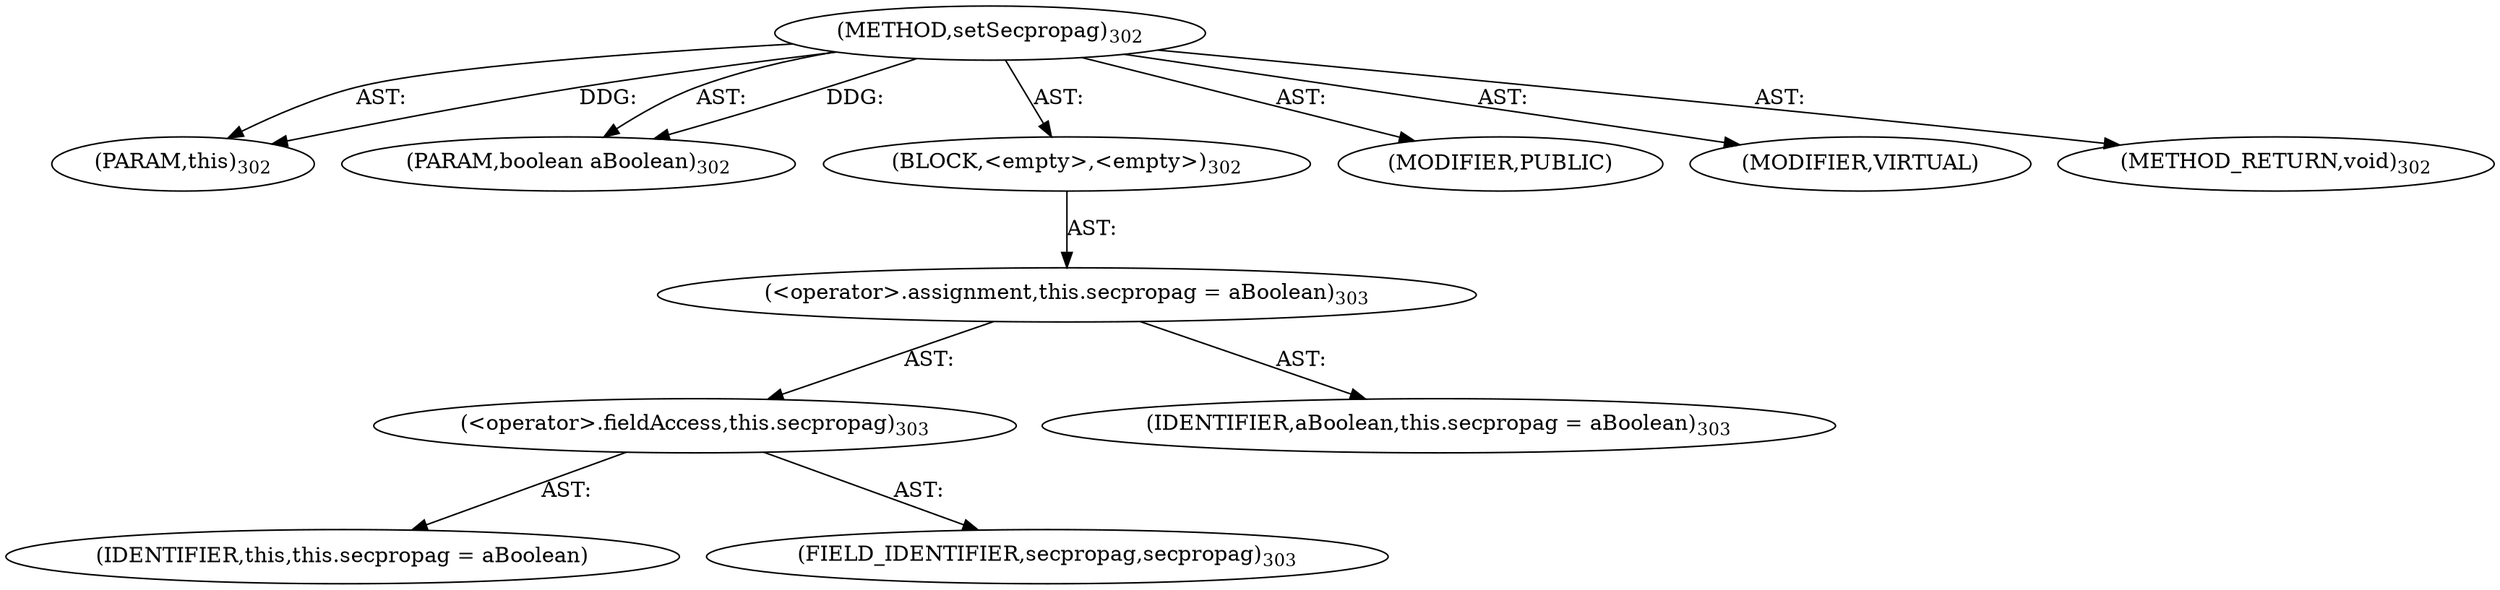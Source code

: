 digraph "setSecpropag" {  
"111669149703" [label = <(METHOD,setSecpropag)<SUB>302</SUB>> ]
"115964117016" [label = <(PARAM,this)<SUB>302</SUB>> ]
"115964117017" [label = <(PARAM,boolean aBoolean)<SUB>302</SUB>> ]
"25769803783" [label = <(BLOCK,&lt;empty&gt;,&lt;empty&gt;)<SUB>302</SUB>> ]
"30064771086" [label = <(&lt;operator&gt;.assignment,this.secpropag = aBoolean)<SUB>303</SUB>> ]
"30064771087" [label = <(&lt;operator&gt;.fieldAccess,this.secpropag)<SUB>303</SUB>> ]
"68719476791" [label = <(IDENTIFIER,this,this.secpropag = aBoolean)> ]
"55834574855" [label = <(FIELD_IDENTIFIER,secpropag,secpropag)<SUB>303</SUB>> ]
"68719476792" [label = <(IDENTIFIER,aBoolean,this.secpropag = aBoolean)<SUB>303</SUB>> ]
"133143986237" [label = <(MODIFIER,PUBLIC)> ]
"133143986238" [label = <(MODIFIER,VIRTUAL)> ]
"128849018887" [label = <(METHOD_RETURN,void)<SUB>302</SUB>> ]
  "111669149703" -> "115964117016"  [ label = "AST: "] 
  "111669149703" -> "115964117017"  [ label = "AST: "] 
  "111669149703" -> "25769803783"  [ label = "AST: "] 
  "111669149703" -> "133143986237"  [ label = "AST: "] 
  "111669149703" -> "133143986238"  [ label = "AST: "] 
  "111669149703" -> "128849018887"  [ label = "AST: "] 
  "25769803783" -> "30064771086"  [ label = "AST: "] 
  "30064771086" -> "30064771087"  [ label = "AST: "] 
  "30064771086" -> "68719476792"  [ label = "AST: "] 
  "30064771087" -> "68719476791"  [ label = "AST: "] 
  "30064771087" -> "55834574855"  [ label = "AST: "] 
  "111669149703" -> "115964117016"  [ label = "DDG: "] 
  "111669149703" -> "115964117017"  [ label = "DDG: "] 
}
